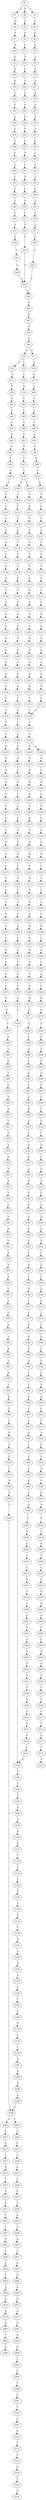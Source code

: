 strict digraph  {
	S0 -> S1 [ label = A ];
	S0 -> S2 [ label = C ];
	S0 -> S3 [ label = T ];
	S1 -> S4 [ label = G ];
	S2 -> S5 [ label = A ];
	S3 -> S6 [ label = A ];
	S4 -> S7 [ label = T ];
	S5 -> S8 [ label = G ];
	S6 -> S9 [ label = G ];
	S7 -> S10 [ label = A ];
	S8 -> S11 [ label = C ];
	S9 -> S12 [ label = T ];
	S10 -> S13 [ label = G ];
	S11 -> S14 [ label = T ];
	S12 -> S15 [ label = T ];
	S13 -> S16 [ label = G ];
	S14 -> S17 [ label = T ];
	S15 -> S18 [ label = T ];
	S16 -> S19 [ label = G ];
	S17 -> S20 [ label = C ];
	S18 -> S21 [ label = C ];
	S19 -> S22 [ label = T ];
	S20 -> S23 [ label = A ];
	S21 -> S24 [ label = A ];
	S22 -> S25 [ label = C ];
	S23 -> S26 [ label = C ];
	S24 -> S27 [ label = C ];
	S25 -> S28 [ label = A ];
	S26 -> S29 [ label = G ];
	S27 -> S30 [ label = T ];
	S28 -> S31 [ label = C ];
	S29 -> S32 [ label = C ];
	S30 -> S33 [ label = C ];
	S31 -> S34 [ label = T ];
	S32 -> S35 [ label = C ];
	S33 -> S36 [ label = C ];
	S34 -> S37 [ label = C ];
	S35 -> S38 [ label = C ];
	S36 -> S39 [ label = T ];
	S37 -> S40 [ label = G ];
	S38 -> S41 [ label = T ];
	S39 -> S42 [ label = T ];
	S40 -> S43 [ label = C ];
	S41 -> S44 [ label = T ];
	S42 -> S45 [ label = T ];
	S43 -> S46 [ label = T ];
	S44 -> S47 [ label = C ];
	S45 -> S48 [ label = C ];
	S46 -> S49 [ label = T ];
	S47 -> S50 [ label = A ];
	S48 -> S51 [ label = A ];
	S49 -> S52 [ label = C ];
	S50 -> S53 [ label = T ];
	S51 -> S54 [ label = T ];
	S52 -> S55 [ label = A ];
	S53 -> S56 [ label = C ];
	S54 -> S57 [ label = C ];
	S55 -> S58 [ label = T ];
	S56 -> S59 [ label = C ];
	S57 -> S60 [ label = C ];
	S58 -> S61 [ label = C ];
	S59 -> S62 [ label = A ];
	S60 -> S63 [ label = A ];
	S61 -> S64 [ label = C ];
	S62 -> S65 [ label = G ];
	S63 -> S65 [ label = G ];
	S64 -> S62 [ label = A ];
	S65 -> S66 [ label = A ];
	S66 -> S67 [ label = A ];
	S67 -> S68 [ label = C ];
	S68 -> S69 [ label = C ];
	S69 -> S70 [ label = A ];
	S69 -> S71 [ label = G ];
	S70 -> S72 [ label = G ];
	S70 -> S73 [ label = C ];
	S71 -> S74 [ label = G ];
	S72 -> S75 [ label = A ];
	S73 -> S76 [ label = C ];
	S74 -> S77 [ label = A ];
	S75 -> S78 [ label = C ];
	S76 -> S79 [ label = A ];
	S77 -> S80 [ label = C ];
	S78 -> S81 [ label = T ];
	S79 -> S82 [ label = C ];
	S80 -> S83 [ label = G ];
	S81 -> S84 [ label = C ];
	S82 -> S85 [ label = C ];
	S83 -> S86 [ label = C ];
	S84 -> S87 [ label = C ];
	S85 -> S88 [ label = C ];
	S86 -> S89 [ label = C ];
	S87 -> S90 [ label = C ];
	S88 -> S91 [ label = C ];
	S89 -> S92 [ label = C ];
	S90 -> S93 [ label = A ];
	S91 -> S94 [ label = T ];
	S92 -> S95 [ label = A ];
	S93 -> S96 [ label = T ];
	S94 -> S97 [ label = T ];
	S95 -> S98 [ label = T ];
	S96 -> S99 [ label = C ];
	S97 -> S100 [ label = C ];
	S98 -> S101 [ label = C ];
	S99 -> S102 [ label = T ];
	S100 -> S103 [ label = C ];
	S100 -> S104 [ label = G ];
	S101 -> S105 [ label = G ];
	S102 -> S106 [ label = G ];
	S103 -> S107 [ label = T ];
	S104 -> S108 [ label = A ];
	S105 -> S109 [ label = T ];
	S106 -> S110 [ label = C ];
	S107 -> S111 [ label = G ];
	S108 -> S112 [ label = T ];
	S109 -> S113 [ label = C ];
	S110 -> S114 [ label = C ];
	S111 -> S115 [ label = T ];
	S112 -> S116 [ label = C ];
	S113 -> S117 [ label = C ];
	S114 -> S118 [ label = A ];
	S115 -> S119 [ label = C ];
	S116 -> S120 [ label = G ];
	S117 -> S121 [ label = T ];
	S118 -> S122 [ label = G ];
	S119 -> S123 [ label = C ];
	S120 -> S124 [ label = T ];
	S121 -> S125 [ label = C ];
	S122 -> S126 [ label = T ];
	S123 -> S127 [ label = T ];
	S124 -> S128 [ label = T ];
	S125 -> S129 [ label = T ];
	S126 -> S130 [ label = C ];
	S127 -> S131 [ label = T ];
	S128 -> S132 [ label = T ];
	S129 -> S133 [ label = T ];
	S130 -> S134 [ label = G ];
	S131 -> S135 [ label = G ];
	S132 -> S136 [ label = G ];
	S133 -> S137 [ label = C ];
	S134 -> S138 [ label = T ];
	S135 -> S139 [ label = T ];
	S136 -> S140 [ label = T ];
	S137 -> S141 [ label = T ];
	S138 -> S142 [ label = A ];
	S139 -> S143 [ label = A ];
	S140 -> S144 [ label = A ];
	S141 -> S145 [ label = C ];
	S142 -> S146 [ label = A ];
	S143 -> S147 [ label = G ];
	S144 -> S148 [ label = G ];
	S145 -> S149 [ label = G ];
	S146 -> S150 [ label = G ];
	S147 -> S151 [ label = G ];
	S148 -> S152 [ label = G ];
	S149 -> S153 [ label = G ];
	S150 -> S154 [ label = A ];
	S151 -> S155 [ label = A ];
	S152 -> S156 [ label = A ];
	S153 -> S157 [ label = A ];
	S154 -> S158 [ label = C ];
	S155 -> S159 [ label = G ];
	S156 -> S160 [ label = A ];
	S157 -> S161 [ label = G ];
	S158 -> S162 [ label = G ];
	S159 -> S163 [ label = A ];
	S160 -> S164 [ label = A ];
	S161 -> S165 [ label = A ];
	S162 -> S166 [ label = G ];
	S163 -> S167 [ label = G ];
	S164 -> S168 [ label = G ];
	S165 -> S169 [ label = G ];
	S166 -> S170 [ label = C ];
	S167 -> S171 [ label = G ];
	S168 -> S172 [ label = G ];
	S169 -> S173 [ label = G ];
	S170 -> S174 [ label = T ];
	S171 -> S175 [ label = T ];
	S172 -> S176 [ label = T ];
	S173 -> S177 [ label = T ];
	S174 -> S178 [ label = C ];
	S175 -> S179 [ label = C ];
	S176 -> S180 [ label = C ];
	S177 -> S179 [ label = C ];
	S178 -> S181 [ label = T ];
	S179 -> S182 [ label = C ];
	S180 -> S183 [ label = C ];
	S181 -> S184 [ label = C ];
	S182 -> S185 [ label = C ];
	S183 -> S186 [ label = C ];
	S184 -> S187 [ label = G ];
	S185 -> S188 [ label = A ];
	S185 -> S189 [ label = G ];
	S186 -> S190 [ label = G ];
	S187 -> S191 [ label = A ];
	S188 -> S192 [ label = G ];
	S189 -> S193 [ label = G ];
	S190 -> S194 [ label = A ];
	S191 -> S195 [ label = A ];
	S192 -> S196 [ label = A ];
	S193 -> S197 [ label = A ];
	S194 -> S198 [ label = A ];
	S195 -> S199 [ label = G ];
	S196 -> S200 [ label = G ];
	S197 -> S201 [ label = G ];
	S198 -> S202 [ label = G ];
	S199 -> S203 [ label = T ];
	S200 -> S204 [ label = C ];
	S201 -> S205 [ label = G ];
	S202 -> S206 [ label = T ];
	S203 -> S207 [ label = C ];
	S204 -> S208 [ label = C ];
	S205 -> S209 [ label = C ];
	S206 -> S210 [ label = C ];
	S207 -> S211 [ label = G ];
	S208 -> S212 [ label = A ];
	S209 -> S213 [ label = G ];
	S210 -> S214 [ label = G ];
	S211 -> S215 [ label = C ];
	S212 -> S216 [ label = C ];
	S213 -> S217 [ label = T ];
	S214 -> S218 [ label = A ];
	S215 -> S219 [ label = G ];
	S216 -> S220 [ label = G ];
	S217 -> S221 [ label = G ];
	S218 -> S222 [ label = G ];
	S219 -> S223 [ label = G ];
	S220 -> S224 [ label = G ];
	S221 -> S225 [ label = G ];
	S222 -> S226 [ label = G ];
	S223 -> S227 [ label = C ];
	S224 -> S228 [ label = T ];
	S225 -> S229 [ label = T ];
	S226 -> S230 [ label = T ];
	S227 -> S231 [ label = T ];
	S228 -> S232 [ label = T ];
	S229 -> S233 [ label = A ];
	S230 -> S234 [ label = A ];
	S231 -> S235 [ label = A ];
	S232 -> S236 [ label = A ];
	S233 -> S237 [ label = T ];
	S234 -> S238 [ label = T ];
	S235 -> S239 [ label = T ];
	S236 -> S240 [ label = C ];
	S237 -> S241 [ label = G ];
	S238 -> S242 [ label = A ];
	S239 -> S243 [ label = A ];
	S240 -> S244 [ label = T ];
	S241 -> S245 [ label = A ];
	S242 -> S246 [ label = A ];
	S243 -> S247 [ label = G ];
	S244 -> S248 [ label = G ];
	S245 -> S249 [ label = G ];
	S246 -> S250 [ label = G ];
	S247 -> S251 [ label = T ];
	S248 -> S252 [ label = C ];
	S249 -> S253 [ label = C ];
	S250 -> S254 [ label = T ];
	S251 -> S255 [ label = A ];
	S252 -> S256 [ label = A ];
	S253 -> S257 [ label = G ];
	S254 -> S258 [ label = C ];
	S255 -> S259 [ label = G ];
	S256 -> S260 [ label = G ];
	S257 -> S261 [ label = G ];
	S258 -> S262 [ label = G ];
	S259 -> S263 [ label = C ];
	S260 -> S264 [ label = A ];
	S261 -> S265 [ label = T ];
	S262 -> S266 [ label = T ];
	S263 -> S267 [ label = C ];
	S264 -> S268 [ label = C ];
	S265 -> S269 [ label = C ];
	S266 -> S270 [ label = G ];
	S267 -> S271 [ label = G ];
	S268 -> S272 [ label = G ];
	S269 -> S273 [ label = G ];
	S270 -> S274 [ label = G ];
	S271 -> S275 [ label = A ];
	S272 -> S276 [ label = G ];
	S273 -> S277 [ label = C ];
	S274 -> S278 [ label = T ];
	S275 -> S279 [ label = A ];
	S276 -> S280 [ label = A ];
	S277 -> S281 [ label = A ];
	S278 -> S282 [ label = A ];
	S279 -> S283 [ label = A ];
	S280 -> S284 [ label = C ];
	S281 -> S285 [ label = C ];
	S282 -> S286 [ label = C ];
	S283 -> S287 [ label = C ];
	S284 -> S288 [ label = A ];
	S285 -> S289 [ label = G ];
	S286 -> S290 [ label = C ];
	S287 -> S291 [ label = C ];
	S288 -> S292 [ label = C ];
	S289 -> S293 [ label = C ];
	S290 -> S294 [ label = G ];
	S291 -> S295 [ label = C ];
	S292 -> S296 [ label = A ];
	S293 -> S297 [ label = G ];
	S294 -> S298 [ label = G ];
	S295 -> S299 [ label = C ];
	S296 -> S300 [ label = C ];
	S297 -> S301 [ label = C ];
	S298 -> S302 [ label = T ];
	S299 -> S303 [ label = G ];
	S300 -> S304 [ label = C ];
	S301 -> S305 [ label = G ];
	S302 -> S306 [ label = G ];
	S303 -> S307 [ label = A ];
	S304 -> S308 [ label = T ];
	S305 -> S309 [ label = G ];
	S306 -> S310 [ label = G ];
	S307 -> S311 [ label = C ];
	S308 -> S312 [ label = C ];
	S309 -> S313 [ label = C ];
	S310 -> S314 [ label = T ];
	S311 -> S315 [ label = T ];
	S312 -> S316 [ label = T ];
	S313 -> S317 [ label = T ];
	S314 -> S318 [ label = T ];
	S315 -> S319 [ label = A ];
	S316 -> S320 [ label = A ];
	S317 -> S321 [ label = G ];
	S318 -> S322 [ label = A ];
	S319 -> S323 [ label = G ];
	S320 -> S324 [ label = G ];
	S321 -> S325 [ label = G ];
	S322 -> S326 [ label = G ];
	S323 -> S327 [ label = A ];
	S324 -> S328 [ label = A ];
	S325 -> S329 [ label = A ];
	S326 -> S330 [ label = A ];
	S327 -> S331 [ label = A ];
	S328 -> S332 [ label = A ];
	S329 -> S333 [ label = A ];
	S330 -> S334 [ label = A ];
	S331 -> S335 [ label = T ];
	S332 -> S336 [ label = C ];
	S333 -> S337 [ label = T ];
	S334 -> S338 [ label = G ];
	S335 -> S339 [ label = C ];
	S336 -> S340 [ label = G ];
	S337 -> S341 [ label = G ];
	S338 -> S342 [ label = G ];
	S339 -> S343 [ label = G ];
	S340 -> S344 [ label = A ];
	S341 -> S345 [ label = G ];
	S342 -> S346 [ label = G ];
	S343 -> S347 [ label = G ];
	S344 -> S348 [ label = G ];
	S345 -> S349 [ label = G ];
	S346 -> S350 [ label = G ];
	S347 -> S351 [ label = G ];
	S348 -> S352 [ label = G ];
	S349 -> S353 [ label = G ];
	S350 -> S354 [ label = G ];
	S351 -> S355 [ label = T ];
	S352 -> S356 [ label = T ];
	S353 -> S357 [ label = T ];
	S354 -> S358 [ label = T ];
	S355 -> S359 [ label = A ];
	S356 -> S360 [ label = G ];
	S357 -> S361 [ label = C ];
	S358 -> S362 [ label = C ];
	S359 -> S363 [ label = T ];
	S360 -> S364 [ label = T ];
	S361 -> S365 [ label = C ];
	S362 -> S366 [ label = C ];
	S363 -> S367 [ label = C ];
	S364 -> S368 [ label = C ];
	S365 -> S369 [ label = G ];
	S366 -> S370 [ label = G ];
	S367 -> S371 [ label = C ];
	S368 -> S372 [ label = C ];
	S369 -> S373 [ label = C ];
	S370 -> S374 [ label = T ];
	S371 -> S375 [ label = C ];
	S372 -> S376 [ label = C ];
	S373 -> S377 [ label = C ];
	S374 -> S378 [ label = C ];
	S375 -> S379 [ label = G ];
	S376 -> S380 [ label = T ];
	S377 -> S381 [ label = G ];
	S378 -> S382 [ label = G ];
	S379 -> S383 [ label = A ];
	S380 -> S384 [ label = G ];
	S381 -> S385 [ label = G ];
	S382 -> S386 [ label = G ];
	S383 -> S387 [ label = A ];
	S384 -> S388 [ label = T ];
	S385 -> S389 [ label = A ];
	S386 -> S390 [ label = A ];
	S387 -> S391 [ label = A ];
	S388 -> S392 [ label = C ];
	S389 -> S393 [ label = A ];
	S390 -> S394 [ label = A ];
	S391 -> S395 [ label = G ];
	S392 -> S396 [ label = C ];
	S393 -> S397 [ label = C ];
	S394 -> S398 [ label = C ];
	S395 -> S399 [ label = T ];
	S396 -> S400 [ label = T ];
	S397 -> S401 [ label = T ];
	S398 -> S402 [ label = A ];
	S398 -> S403 [ label = T ];
	S399 -> S404 [ label = G ];
	S400 -> S405 [ label = A ];
	S401 -> S406 [ label = G ];
	S402 -> S407 [ label = G ];
	S403 -> S408 [ label = A ];
	S404 -> S409 [ label = T ];
	S405 -> S410 [ label = C ];
	S406 -> S411 [ label = C ];
	S407 -> S412 [ label = G ];
	S408 -> S413 [ label = C ];
	S409 -> S414 [ label = C ];
	S410 -> S415 [ label = T ];
	S411 -> S416 [ label = A ];
	S412 -> S417 [ label = A ];
	S413 -> S418 [ label = A ];
	S414 -> S419 [ label = G ];
	S415 -> S420 [ label = A ];
	S416 -> S421 [ label = A ];
	S417 -> S422 [ label = A ];
	S418 -> S423 [ label = A ];
	S419 -> S424 [ label = T ];
	S420 -> S425 [ label = C ];
	S421 -> S426 [ label = C ];
	S422 -> S427 [ label = T ];
	S423 -> S428 [ label = C ];
	S424 -> S429 [ label = C ];
	S425 -> S430 [ label = C ];
	S426 -> S431 [ label = C ];
	S427 -> S432 [ label = A ];
	S428 -> S433 [ label = G ];
	S429 -> S434 [ label = G ];
	S430 -> S435 [ label = A ];
	S431 -> S436 [ label = A ];
	S432 -> S437 [ label = G ];
	S433 -> S438 [ label = A ];
	S434 -> S439 [ label = G ];
	S435 -> S440 [ label = G ];
	S436 -> S441 [ label = G ];
	S437 -> S442 [ label = T ];
	S438 -> S443 [ label = A ];
	S439 -> S444 [ label = A ];
	S440 -> S445 [ label = G ];
	S441 -> S446 [ label = A ];
	S442 -> S447 [ label = C ];
	S443 -> S448 [ label = A ];
	S444 -> S449 [ label = A ];
	S445 -> S450 [ label = A ];
	S446 -> S451 [ label = A ];
	S447 -> S452 [ label = T ];
	S448 -> S453 [ label = A ];
	S449 -> S398 [ label = C ];
	S450 -> S454 [ label = G ];
	S451 -> S455 [ label = C ];
	S452 -> S456 [ label = C ];
	S453 -> S457 [ label = C ];
	S454 -> S458 [ label = A ];
	S455 -> S459 [ label = A ];
	S456 -> S460 [ label = T ];
	S457 -> S461 [ label = A ];
	S458 -> S462 [ label = G ];
	S459 -> S463 [ label = G ];
	S460 -> S464 [ label = C ];
	S461 -> S465 [ label = G ];
	S462 -> S466 [ label = T ];
	S463 -> S467 [ label = C ];
	S464 -> S468 [ label = T ];
	S465 -> S469 [ label = A ];
	S466 -> S470 [ label = C ];
	S467 -> S471 [ label = C ];
	S468 -> S472 [ label = G ];
	S469 -> S473 [ label = A ];
	S470 -> S474 [ label = A ];
	S471 -> S475 [ label = G ];
	S472 -> S476 [ label = A ];
	S473 -> S477 [ label = G ];
	S474 -> S478 [ label = G ];
	S475 -> S479 [ label = T ];
	S476 -> S480 [ label = G ];
	S477 -> S481 [ label = G ];
	S478 -> S482 [ label = G ];
	S479 -> S483 [ label = C ];
	S480 -> S484 [ label = T ];
	S481 -> S485 [ label = G ];
	S482 -> S486 [ label = A ];
	S483 -> S487 [ label = C ];
	S484 -> S488 [ label = A ];
	S485 -> S489 [ label = G ];
	S486 -> S490 [ label = C ];
	S487 -> S491 [ label = T ];
	S489 -> S492 [ label = T ];
	S490 -> S493 [ label = C ];
	S491 -> S494 [ label = C ];
	S492 -> S495 [ label = C ];
	S493 -> S496 [ label = A ];
	S494 -> S497 [ label = T ];
	S495 -> S498 [ label = T ];
	S496 -> S499 [ label = G ];
	S497 -> S500 [ label = G ];
	S498 -> S501 [ label = C ];
	S499 -> S502 [ label = T ];
	S500 -> S503 [ label = T ];
	S501 -> S504 [ label = T ];
	S502 -> S505 [ label = C ];
	S503 -> S506 [ label = C ];
	S504 -> S507 [ label = C ];
	S505 -> S508 [ label = T ];
	S506 -> S509 [ label = G ];
	S507 -> S510 [ label = G ];
	S508 -> S511 [ label = C ];
	S509 -> S512 [ label = T ];
	S510 -> S513 [ label = T ];
	S511 -> S514 [ label = T ];
	S512 -> S515 [ label = G ];
	S513 -> S516 [ label = G ];
	S514 -> S517 [ label = G ];
	S515 -> S518 [ label = G ];
	S516 -> S519 [ label = G ];
	S517 -> S520 [ label = T ];
	S518 -> S521 [ label = T ];
	S519 -> S522 [ label = T ];
	S520 -> S523 [ label = A ];
	S521 -> S282 [ label = A ];
	S522 -> S524 [ label = A ];
}
